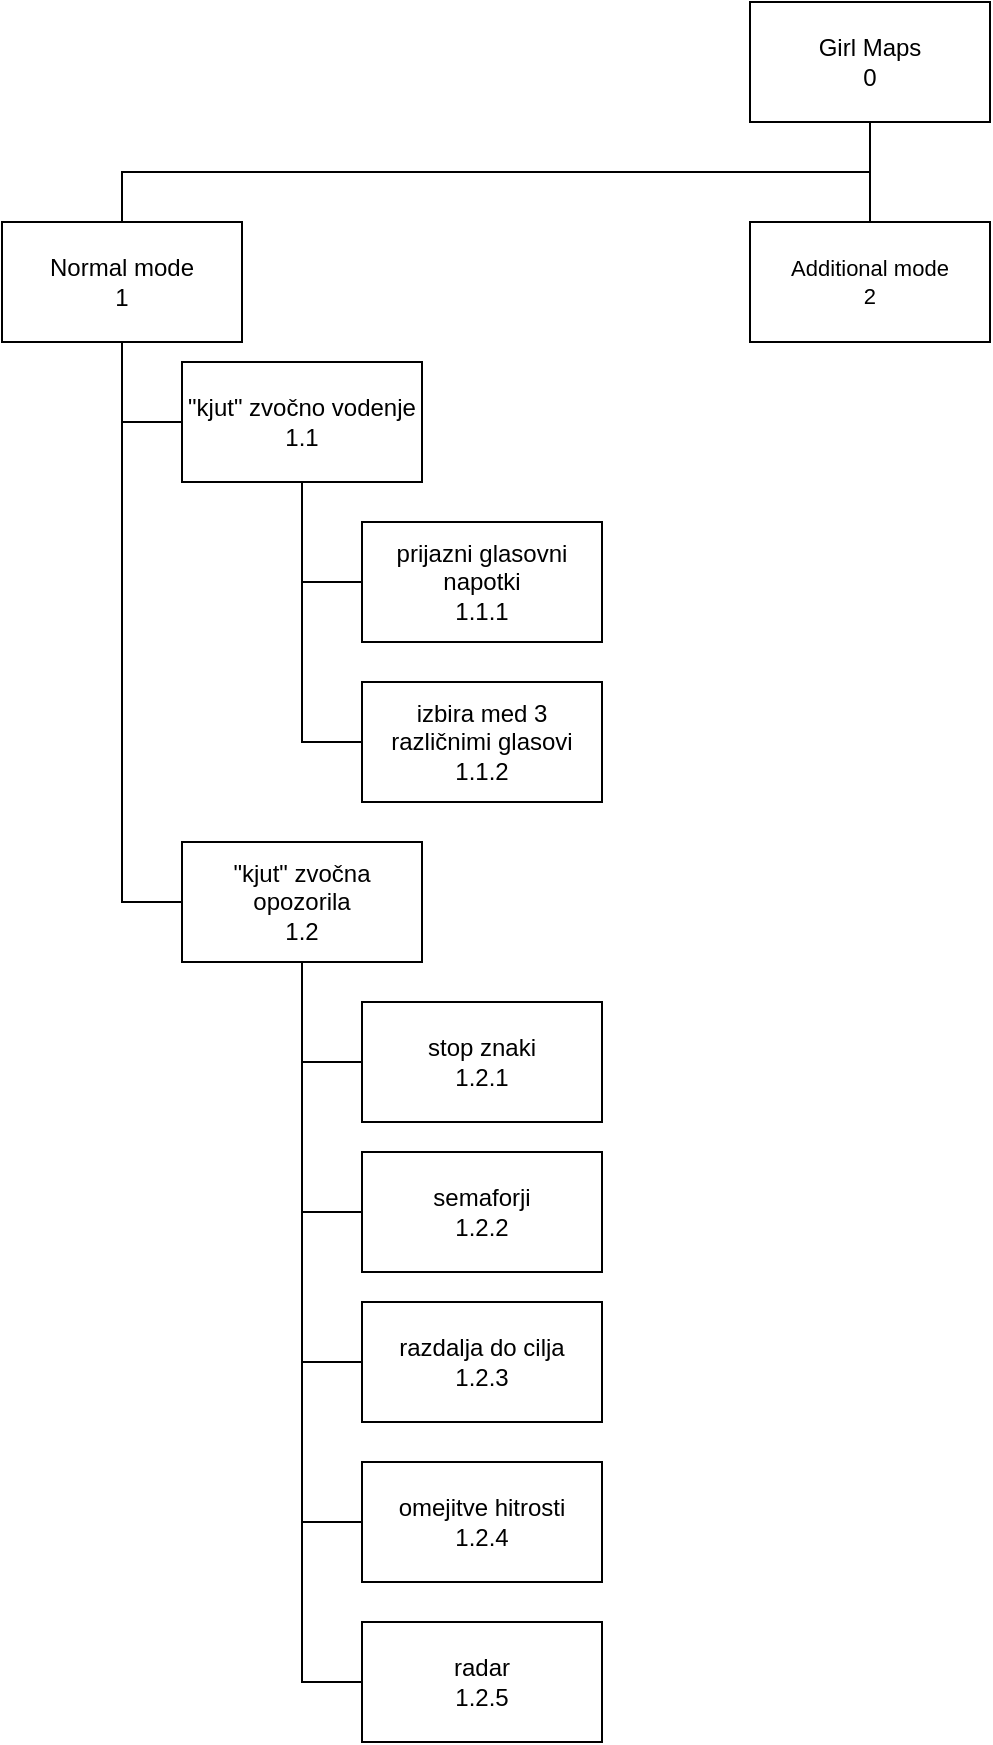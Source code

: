 <mxfile version="24.8.3">
  <diagram name="Page-1" id="1hyQOkYcCnizMoC-dVFo">
    <mxGraphModel dx="954" dy="647" grid="1" gridSize="10" guides="1" tooltips="1" connect="1" arrows="1" fold="1" page="1" pageScale="1" pageWidth="827" pageHeight="1169" math="0" shadow="0">
      <root>
        <mxCell id="0" />
        <mxCell id="1" parent="0" />
        <mxCell id="RpOgEfXj6c8OLHwiYwvP-12" style="rounded=0;orthogonalLoop=1;jettySize=auto;html=1;exitX=0.5;exitY=1;exitDx=0;exitDy=0;entryX=0.5;entryY=0;entryDx=0;entryDy=0;edgeStyle=orthogonalEdgeStyle;startArrow=none;startFill=0;endArrow=none;endFill=0;" edge="1" parent="1" source="RpOgEfXj6c8OLHwiYwvP-1" target="RpOgEfXj6c8OLHwiYwvP-2">
          <mxGeometry relative="1" as="geometry" />
        </mxCell>
        <mxCell id="RpOgEfXj6c8OLHwiYwvP-23" style="edgeStyle=orthogonalEdgeStyle;shape=connector;rounded=0;orthogonalLoop=1;jettySize=auto;html=1;exitX=0.5;exitY=1;exitDx=0;exitDy=0;entryX=0.5;entryY=0;entryDx=0;entryDy=0;strokeColor=default;align=center;verticalAlign=middle;fontFamily=Helvetica;fontSize=11;fontColor=default;labelBackgroundColor=default;startArrow=none;startFill=0;endArrow=none;endFill=0;" edge="1" parent="1" source="RpOgEfXj6c8OLHwiYwvP-1" target="RpOgEfXj6c8OLHwiYwvP-22">
          <mxGeometry relative="1" as="geometry" />
        </mxCell>
        <mxCell id="RpOgEfXj6c8OLHwiYwvP-1" value="Girl Maps&lt;div&gt;0&lt;/div&gt;" style="rounded=0;whiteSpace=wrap;html=1;" vertex="1" parent="1">
          <mxGeometry x="414" y="10" width="120" height="60" as="geometry" />
        </mxCell>
        <mxCell id="RpOgEfXj6c8OLHwiYwvP-13" style="edgeStyle=orthogonalEdgeStyle;shape=connector;rounded=0;orthogonalLoop=1;jettySize=auto;html=1;exitX=0.5;exitY=1;exitDx=0;exitDy=0;entryX=0;entryY=0.5;entryDx=0;entryDy=0;strokeColor=default;align=center;verticalAlign=middle;fontFamily=Helvetica;fontSize=11;fontColor=default;labelBackgroundColor=default;startArrow=none;startFill=0;endArrow=none;endFill=0;" edge="1" parent="1" source="RpOgEfXj6c8OLHwiYwvP-2" target="RpOgEfXj6c8OLHwiYwvP-3">
          <mxGeometry relative="1" as="geometry" />
        </mxCell>
        <mxCell id="RpOgEfXj6c8OLHwiYwvP-16" style="edgeStyle=orthogonalEdgeStyle;shape=connector;rounded=0;orthogonalLoop=1;jettySize=auto;html=1;exitX=0.5;exitY=1;exitDx=0;exitDy=0;entryX=0;entryY=0.5;entryDx=0;entryDy=0;strokeColor=default;align=center;verticalAlign=middle;fontFamily=Helvetica;fontSize=11;fontColor=default;labelBackgroundColor=default;startArrow=none;startFill=0;endArrow=none;endFill=0;" edge="1" parent="1" source="RpOgEfXj6c8OLHwiYwvP-2" target="RpOgEfXj6c8OLHwiYwvP-6">
          <mxGeometry relative="1" as="geometry" />
        </mxCell>
        <mxCell id="RpOgEfXj6c8OLHwiYwvP-2" value="Normal mode&lt;div&gt;1&lt;/div&gt;" style="rounded=0;whiteSpace=wrap;html=1;" vertex="1" parent="1">
          <mxGeometry x="40" y="120" width="120" height="60" as="geometry" />
        </mxCell>
        <mxCell id="RpOgEfXj6c8OLHwiYwvP-14" style="edgeStyle=orthogonalEdgeStyle;shape=connector;rounded=0;orthogonalLoop=1;jettySize=auto;html=1;exitX=0.5;exitY=1;exitDx=0;exitDy=0;entryX=0;entryY=0.5;entryDx=0;entryDy=0;strokeColor=default;align=center;verticalAlign=middle;fontFamily=Helvetica;fontSize=11;fontColor=default;labelBackgroundColor=default;startArrow=none;startFill=0;endArrow=none;endFill=0;" edge="1" parent="1" source="RpOgEfXj6c8OLHwiYwvP-3" target="RpOgEfXj6c8OLHwiYwvP-4">
          <mxGeometry relative="1" as="geometry" />
        </mxCell>
        <mxCell id="RpOgEfXj6c8OLHwiYwvP-15" style="edgeStyle=orthogonalEdgeStyle;shape=connector;rounded=0;orthogonalLoop=1;jettySize=auto;html=1;exitX=0.5;exitY=1;exitDx=0;exitDy=0;entryX=0;entryY=0.5;entryDx=0;entryDy=0;strokeColor=default;align=center;verticalAlign=middle;fontFamily=Helvetica;fontSize=11;fontColor=default;labelBackgroundColor=default;startArrow=none;startFill=0;endArrow=none;endFill=0;" edge="1" parent="1" source="RpOgEfXj6c8OLHwiYwvP-3" target="RpOgEfXj6c8OLHwiYwvP-5">
          <mxGeometry relative="1" as="geometry" />
        </mxCell>
        <mxCell id="RpOgEfXj6c8OLHwiYwvP-3" value="&quot;kjut&quot; zvočno vodenje&lt;div&gt;1.1&lt;/div&gt;" style="rounded=0;whiteSpace=wrap;html=1;" vertex="1" parent="1">
          <mxGeometry x="130" y="190" width="120" height="60" as="geometry" />
        </mxCell>
        <mxCell id="RpOgEfXj6c8OLHwiYwvP-4" value="prijazni glasovni napotki&lt;div&gt;1.1.1&lt;/div&gt;" style="rounded=0;whiteSpace=wrap;html=1;" vertex="1" parent="1">
          <mxGeometry x="220" y="270" width="120" height="60" as="geometry" />
        </mxCell>
        <mxCell id="RpOgEfXj6c8OLHwiYwvP-5" value="izbira med 3 različnimi glasovi&lt;div&gt;1.1.2&lt;/div&gt;" style="rounded=0;whiteSpace=wrap;html=1;" vertex="1" parent="1">
          <mxGeometry x="220" y="350" width="120" height="60" as="geometry" />
        </mxCell>
        <mxCell id="RpOgEfXj6c8OLHwiYwvP-17" style="edgeStyle=orthogonalEdgeStyle;shape=connector;rounded=0;orthogonalLoop=1;jettySize=auto;html=1;exitX=0.5;exitY=1;exitDx=0;exitDy=0;entryX=0;entryY=0.5;entryDx=0;entryDy=0;strokeColor=default;align=center;verticalAlign=middle;fontFamily=Helvetica;fontSize=11;fontColor=default;labelBackgroundColor=default;startArrow=none;startFill=0;endArrow=none;endFill=0;" edge="1" parent="1" source="RpOgEfXj6c8OLHwiYwvP-6" target="RpOgEfXj6c8OLHwiYwvP-7">
          <mxGeometry relative="1" as="geometry" />
        </mxCell>
        <mxCell id="RpOgEfXj6c8OLHwiYwvP-18" style="edgeStyle=orthogonalEdgeStyle;shape=connector;rounded=0;orthogonalLoop=1;jettySize=auto;html=1;exitX=0.5;exitY=1;exitDx=0;exitDy=0;entryX=0;entryY=0.5;entryDx=0;entryDy=0;strokeColor=default;align=center;verticalAlign=middle;fontFamily=Helvetica;fontSize=11;fontColor=default;labelBackgroundColor=default;startArrow=none;startFill=0;endArrow=none;endFill=0;" edge="1" parent="1" source="RpOgEfXj6c8OLHwiYwvP-6" target="RpOgEfXj6c8OLHwiYwvP-8">
          <mxGeometry relative="1" as="geometry" />
        </mxCell>
        <mxCell id="RpOgEfXj6c8OLHwiYwvP-19" style="edgeStyle=orthogonalEdgeStyle;shape=connector;rounded=0;orthogonalLoop=1;jettySize=auto;html=1;exitX=0.5;exitY=1;exitDx=0;exitDy=0;entryX=0;entryY=0.5;entryDx=0;entryDy=0;strokeColor=default;align=center;verticalAlign=middle;fontFamily=Helvetica;fontSize=11;fontColor=default;labelBackgroundColor=default;startArrow=none;startFill=0;endArrow=none;endFill=0;" edge="1" parent="1" source="RpOgEfXj6c8OLHwiYwvP-6" target="RpOgEfXj6c8OLHwiYwvP-9">
          <mxGeometry relative="1" as="geometry" />
        </mxCell>
        <mxCell id="RpOgEfXj6c8OLHwiYwvP-20" style="edgeStyle=orthogonalEdgeStyle;shape=connector;rounded=0;orthogonalLoop=1;jettySize=auto;html=1;exitX=0.5;exitY=1;exitDx=0;exitDy=0;entryX=0;entryY=0.5;entryDx=0;entryDy=0;strokeColor=default;align=center;verticalAlign=middle;fontFamily=Helvetica;fontSize=11;fontColor=default;labelBackgroundColor=default;startArrow=none;startFill=0;endArrow=none;endFill=0;" edge="1" parent="1" source="RpOgEfXj6c8OLHwiYwvP-6" target="RpOgEfXj6c8OLHwiYwvP-10">
          <mxGeometry relative="1" as="geometry" />
        </mxCell>
        <mxCell id="RpOgEfXj6c8OLHwiYwvP-21" style="edgeStyle=orthogonalEdgeStyle;shape=connector;rounded=0;orthogonalLoop=1;jettySize=auto;html=1;exitX=0.5;exitY=1;exitDx=0;exitDy=0;entryX=0;entryY=0.5;entryDx=0;entryDy=0;strokeColor=default;align=center;verticalAlign=middle;fontFamily=Helvetica;fontSize=11;fontColor=default;labelBackgroundColor=default;startArrow=none;startFill=0;endArrow=none;endFill=0;" edge="1" parent="1" source="RpOgEfXj6c8OLHwiYwvP-6" target="RpOgEfXj6c8OLHwiYwvP-11">
          <mxGeometry relative="1" as="geometry" />
        </mxCell>
        <mxCell id="RpOgEfXj6c8OLHwiYwvP-6" value="&quot;kjut&quot; zvočna opozorila&lt;div&gt;1.2&lt;/div&gt;" style="rounded=0;whiteSpace=wrap;html=1;" vertex="1" parent="1">
          <mxGeometry x="130" y="430" width="120" height="60" as="geometry" />
        </mxCell>
        <mxCell id="RpOgEfXj6c8OLHwiYwvP-7" value="stop znaki&lt;div&gt;1.2.1&lt;/div&gt;" style="rounded=0;whiteSpace=wrap;html=1;" vertex="1" parent="1">
          <mxGeometry x="220" y="510" width="120" height="60" as="geometry" />
        </mxCell>
        <mxCell id="RpOgEfXj6c8OLHwiYwvP-8" value="semaforji&lt;div&gt;1.2.2&lt;/div&gt;" style="rounded=0;whiteSpace=wrap;html=1;" vertex="1" parent="1">
          <mxGeometry x="220" y="585" width="120" height="60" as="geometry" />
        </mxCell>
        <mxCell id="RpOgEfXj6c8OLHwiYwvP-9" value="razdalja do cilja&lt;div&gt;1.2.3&lt;/div&gt;" style="rounded=0;whiteSpace=wrap;html=1;" vertex="1" parent="1">
          <mxGeometry x="220" y="660" width="120" height="60" as="geometry" />
        </mxCell>
        <mxCell id="RpOgEfXj6c8OLHwiYwvP-10" value="omejitve hitrosti&lt;div&gt;1.2.4&lt;/div&gt;" style="rounded=0;whiteSpace=wrap;html=1;" vertex="1" parent="1">
          <mxGeometry x="220" y="740" width="120" height="60" as="geometry" />
        </mxCell>
        <mxCell id="RpOgEfXj6c8OLHwiYwvP-11" value="radar&lt;div&gt;1.2.5&lt;/div&gt;" style="rounded=0;whiteSpace=wrap;html=1;" vertex="1" parent="1">
          <mxGeometry x="220" y="820" width="120" height="60" as="geometry" />
        </mxCell>
        <mxCell id="RpOgEfXj6c8OLHwiYwvP-22" value="Additional mode&lt;div&gt;2&lt;/div&gt;" style="rounded=0;whiteSpace=wrap;html=1;fontFamily=Helvetica;fontSize=11;fontColor=default;labelBackgroundColor=default;" vertex="1" parent="1">
          <mxGeometry x="414" y="120" width="120" height="60" as="geometry" />
        </mxCell>
      </root>
    </mxGraphModel>
  </diagram>
</mxfile>
